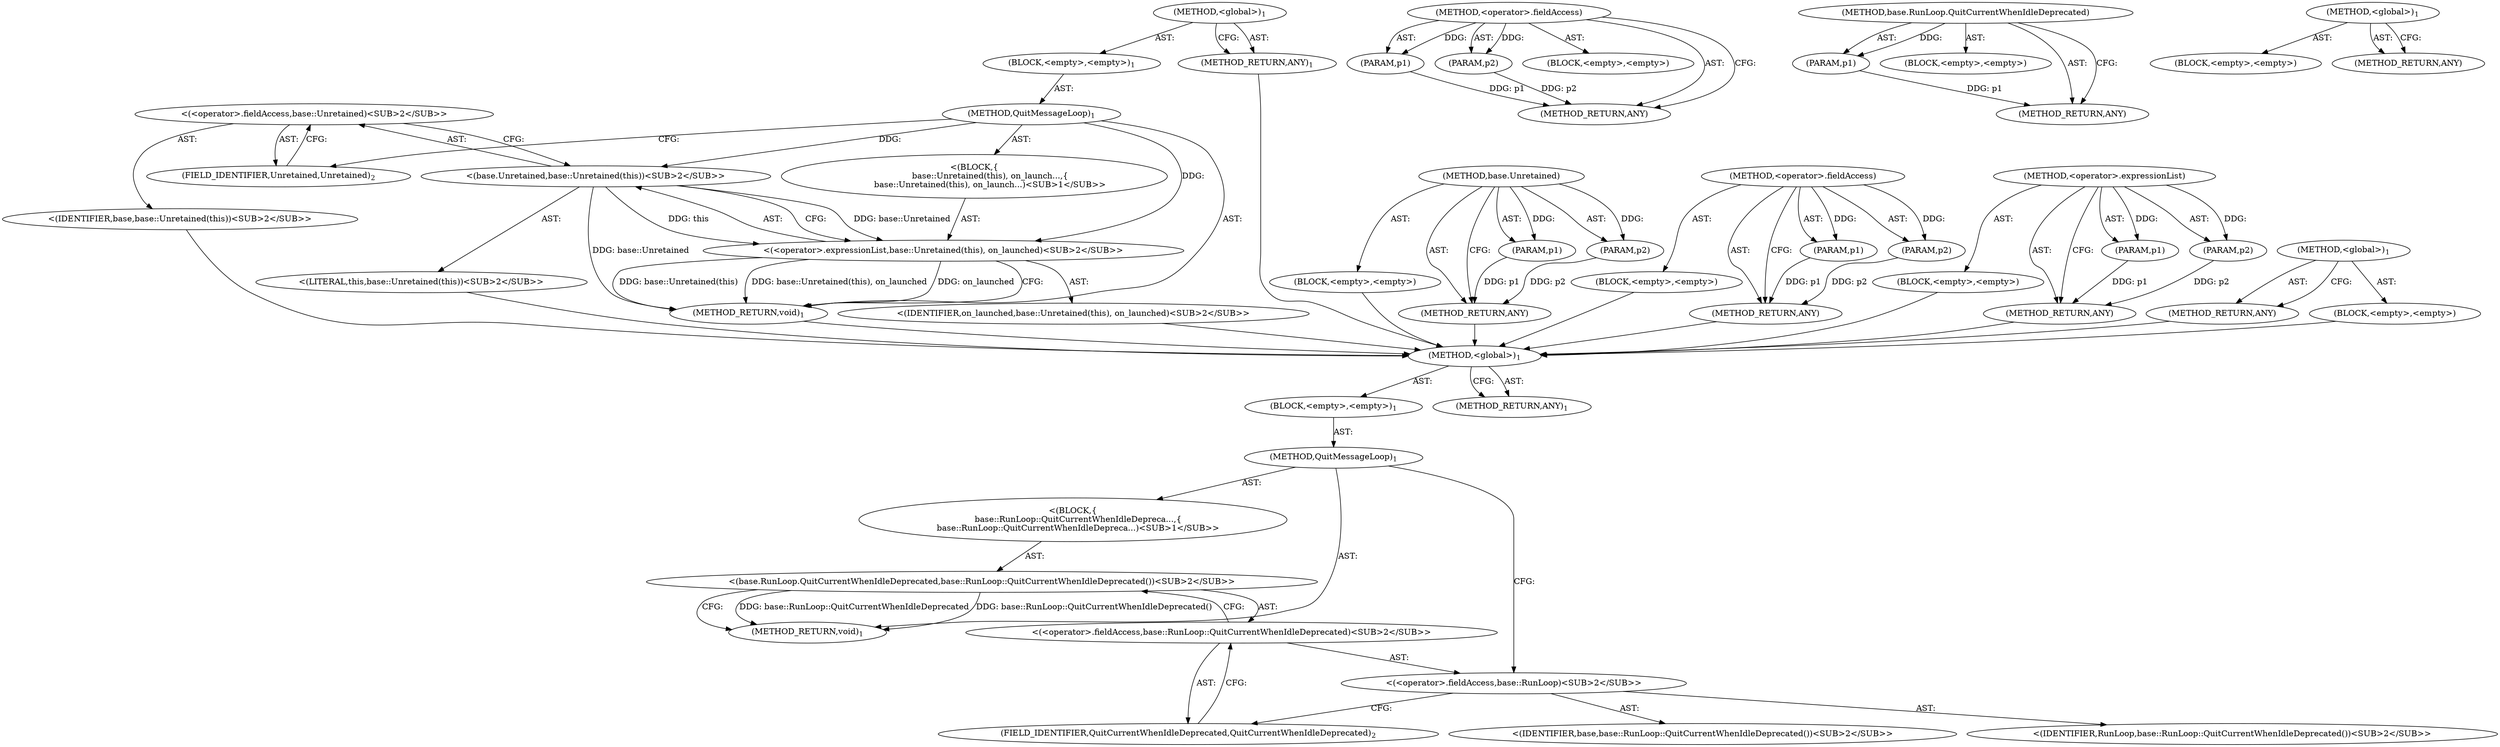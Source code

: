digraph "&lt;global&gt;" {
vulnerable_6 [label=<(METHOD,&lt;global&gt;)<SUB>1</SUB>>];
vulnerable_7 [label=<(BLOCK,&lt;empty&gt;,&lt;empty&gt;)<SUB>1</SUB>>];
vulnerable_8 [label=<(METHOD,QuitMessageLoop)<SUB>1</SUB>>];
vulnerable_9 [label="<(BLOCK,{
    base::RunLoop::QuitCurrentWhenIdleDepreca...,{
    base::RunLoop::QuitCurrentWhenIdleDepreca...)<SUB>1</SUB>>"];
vulnerable_10 [label="<(base.RunLoop.QuitCurrentWhenIdleDeprecated,base::RunLoop::QuitCurrentWhenIdleDeprecated())<SUB>2</SUB>>"];
vulnerable_11 [label="<(&lt;operator&gt;.fieldAccess,base::RunLoop::QuitCurrentWhenIdleDeprecated)<SUB>2</SUB>>"];
vulnerable_12 [label="<(&lt;operator&gt;.fieldAccess,base::RunLoop)<SUB>2</SUB>>"];
vulnerable_13 [label="<(IDENTIFIER,base,base::RunLoop::QuitCurrentWhenIdleDeprecated())<SUB>2</SUB>>"];
vulnerable_14 [label="<(IDENTIFIER,RunLoop,base::RunLoop::QuitCurrentWhenIdleDeprecated())<SUB>2</SUB>>"];
vulnerable_15 [label=<(FIELD_IDENTIFIER,QuitCurrentWhenIdleDeprecated,QuitCurrentWhenIdleDeprecated)<SUB>2</SUB>>];
vulnerable_16 [label=<(METHOD_RETURN,void)<SUB>1</SUB>>];
vulnerable_18 [label=<(METHOD_RETURN,ANY)<SUB>1</SUB>>];
vulnerable_37 [label=<(METHOD,&lt;operator&gt;.fieldAccess)>];
vulnerable_38 [label=<(PARAM,p1)>];
vulnerable_39 [label=<(PARAM,p2)>];
vulnerable_40 [label=<(BLOCK,&lt;empty&gt;,&lt;empty&gt;)>];
vulnerable_41 [label=<(METHOD_RETURN,ANY)>];
vulnerable_33 [label=<(METHOD,base.RunLoop.QuitCurrentWhenIdleDeprecated)>];
vulnerable_34 [label=<(PARAM,p1)>];
vulnerable_35 [label=<(BLOCK,&lt;empty&gt;,&lt;empty&gt;)>];
vulnerable_36 [label=<(METHOD_RETURN,ANY)>];
vulnerable_27 [label=<(METHOD,&lt;global&gt;)<SUB>1</SUB>>];
vulnerable_28 [label=<(BLOCK,&lt;empty&gt;,&lt;empty&gt;)>];
vulnerable_29 [label=<(METHOD_RETURN,ANY)>];
fixed_6 [label=<(METHOD,&lt;global&gt;)<SUB>1</SUB>>];
fixed_7 [label=<(BLOCK,&lt;empty&gt;,&lt;empty&gt;)<SUB>1</SUB>>];
fixed_8 [label=<(METHOD,QuitMessageLoop)<SUB>1</SUB>>];
fixed_9 [label="<(BLOCK,{
            base::Unretained(this), on_launch...,{
            base::Unretained(this), on_launch...)<SUB>1</SUB>>"];
fixed_10 [label="<(&lt;operator&gt;.expressionList,base::Unretained(this), on_launched)<SUB>2</SUB>>"];
fixed_11 [label="<(base.Unretained,base::Unretained(this))<SUB>2</SUB>>"];
fixed_12 [label="<(&lt;operator&gt;.fieldAccess,base::Unretained)<SUB>2</SUB>>"];
fixed_13 [label="<(IDENTIFIER,base,base::Unretained(this))<SUB>2</SUB>>"];
fixed_14 [label=<(FIELD_IDENTIFIER,Unretained,Unretained)<SUB>2</SUB>>];
fixed_15 [label="<(LITERAL,this,base::Unretained(this))<SUB>2</SUB>>"];
fixed_16 [label="<(IDENTIFIER,on_launched,base::Unretained(this), on_launched)<SUB>2</SUB>>"];
fixed_17 [label=<(METHOD_RETURN,void)<SUB>1</SUB>>];
fixed_19 [label=<(METHOD_RETURN,ANY)<SUB>1</SUB>>];
fixed_37 [label=<(METHOD,base.Unretained)>];
fixed_38 [label=<(PARAM,p1)>];
fixed_39 [label=<(PARAM,p2)>];
fixed_40 [label=<(BLOCK,&lt;empty&gt;,&lt;empty&gt;)>];
fixed_41 [label=<(METHOD_RETURN,ANY)>];
fixed_42 [label=<(METHOD,&lt;operator&gt;.fieldAccess)>];
fixed_43 [label=<(PARAM,p1)>];
fixed_44 [label=<(PARAM,p2)>];
fixed_45 [label=<(BLOCK,&lt;empty&gt;,&lt;empty&gt;)>];
fixed_46 [label=<(METHOD_RETURN,ANY)>];
fixed_32 [label=<(METHOD,&lt;operator&gt;.expressionList)>];
fixed_33 [label=<(PARAM,p1)>];
fixed_34 [label=<(PARAM,p2)>];
fixed_35 [label=<(BLOCK,&lt;empty&gt;,&lt;empty&gt;)>];
fixed_36 [label=<(METHOD_RETURN,ANY)>];
fixed_26 [label=<(METHOD,&lt;global&gt;)<SUB>1</SUB>>];
fixed_27 [label=<(BLOCK,&lt;empty&gt;,&lt;empty&gt;)>];
fixed_28 [label=<(METHOD_RETURN,ANY)>];
vulnerable_6 -> vulnerable_7  [key=0, label="AST: "];
vulnerable_6 -> vulnerable_18  [key=0, label="AST: "];
vulnerable_6 -> vulnerable_18  [key=1, label="CFG: "];
vulnerable_7 -> vulnerable_8  [key=0, label="AST: "];
vulnerable_8 -> vulnerable_9  [key=0, label="AST: "];
vulnerable_8 -> vulnerable_16  [key=0, label="AST: "];
vulnerable_8 -> vulnerable_12  [key=0, label="CFG: "];
vulnerable_9 -> vulnerable_10  [key=0, label="AST: "];
vulnerable_10 -> vulnerable_11  [key=0, label="AST: "];
vulnerable_10 -> vulnerable_16  [key=0, label="CFG: "];
vulnerable_10 -> vulnerable_16  [key=1, label="DDG: base::RunLoop::QuitCurrentWhenIdleDeprecated"];
vulnerable_10 -> vulnerable_16  [key=2, label="DDG: base::RunLoop::QuitCurrentWhenIdleDeprecated()"];
vulnerable_11 -> vulnerable_12  [key=0, label="AST: "];
vulnerable_11 -> vulnerable_15  [key=0, label="AST: "];
vulnerable_11 -> vulnerable_10  [key=0, label="CFG: "];
vulnerable_12 -> vulnerable_13  [key=0, label="AST: "];
vulnerable_12 -> vulnerable_14  [key=0, label="AST: "];
vulnerable_12 -> vulnerable_15  [key=0, label="CFG: "];
vulnerable_15 -> vulnerable_11  [key=0, label="CFG: "];
vulnerable_37 -> vulnerable_38  [key=0, label="AST: "];
vulnerable_37 -> vulnerable_38  [key=1, label="DDG: "];
vulnerable_37 -> vulnerable_40  [key=0, label="AST: "];
vulnerable_37 -> vulnerable_39  [key=0, label="AST: "];
vulnerable_37 -> vulnerable_39  [key=1, label="DDG: "];
vulnerable_37 -> vulnerable_41  [key=0, label="AST: "];
vulnerable_37 -> vulnerable_41  [key=1, label="CFG: "];
vulnerable_38 -> vulnerable_41  [key=0, label="DDG: p1"];
vulnerable_39 -> vulnerable_41  [key=0, label="DDG: p2"];
vulnerable_33 -> vulnerable_34  [key=0, label="AST: "];
vulnerable_33 -> vulnerable_34  [key=1, label="DDG: "];
vulnerable_33 -> vulnerable_35  [key=0, label="AST: "];
vulnerable_33 -> vulnerable_36  [key=0, label="AST: "];
vulnerable_33 -> vulnerable_36  [key=1, label="CFG: "];
vulnerable_34 -> vulnerable_36  [key=0, label="DDG: p1"];
vulnerable_27 -> vulnerable_28  [key=0, label="AST: "];
vulnerable_27 -> vulnerable_29  [key=0, label="AST: "];
vulnerable_27 -> vulnerable_29  [key=1, label="CFG: "];
fixed_6 -> fixed_7  [key=0, label="AST: "];
fixed_6 -> fixed_19  [key=0, label="AST: "];
fixed_6 -> fixed_19  [key=1, label="CFG: "];
fixed_7 -> fixed_8  [key=0, label="AST: "];
fixed_8 -> fixed_9  [key=0, label="AST: "];
fixed_8 -> fixed_17  [key=0, label="AST: "];
fixed_8 -> fixed_14  [key=0, label="CFG: "];
fixed_8 -> fixed_10  [key=0, label="DDG: "];
fixed_8 -> fixed_11  [key=0, label="DDG: "];
fixed_9 -> fixed_10  [key=0, label="AST: "];
fixed_10 -> fixed_11  [key=0, label="AST: "];
fixed_10 -> fixed_16  [key=0, label="AST: "];
fixed_10 -> fixed_17  [key=0, label="CFG: "];
fixed_10 -> fixed_17  [key=1, label="DDG: base::Unretained(this)"];
fixed_10 -> fixed_17  [key=2, label="DDG: base::Unretained(this), on_launched"];
fixed_10 -> fixed_17  [key=3, label="DDG: on_launched"];
fixed_11 -> fixed_12  [key=0, label="AST: "];
fixed_11 -> fixed_15  [key=0, label="AST: "];
fixed_11 -> fixed_10  [key=0, label="CFG: "];
fixed_11 -> fixed_10  [key=1, label="DDG: base::Unretained"];
fixed_11 -> fixed_10  [key=2, label="DDG: this"];
fixed_11 -> fixed_17  [key=0, label="DDG: base::Unretained"];
fixed_12 -> fixed_13  [key=0, label="AST: "];
fixed_12 -> fixed_14  [key=0, label="AST: "];
fixed_12 -> fixed_11  [key=0, label="CFG: "];
fixed_13 -> vulnerable_6  [key=0];
fixed_14 -> fixed_12  [key=0, label="CFG: "];
fixed_15 -> vulnerable_6  [key=0];
fixed_16 -> vulnerable_6  [key=0];
fixed_17 -> vulnerable_6  [key=0];
fixed_19 -> vulnerable_6  [key=0];
fixed_37 -> fixed_38  [key=0, label="AST: "];
fixed_37 -> fixed_38  [key=1, label="DDG: "];
fixed_37 -> fixed_40  [key=0, label="AST: "];
fixed_37 -> fixed_39  [key=0, label="AST: "];
fixed_37 -> fixed_39  [key=1, label="DDG: "];
fixed_37 -> fixed_41  [key=0, label="AST: "];
fixed_37 -> fixed_41  [key=1, label="CFG: "];
fixed_38 -> fixed_41  [key=0, label="DDG: p1"];
fixed_39 -> fixed_41  [key=0, label="DDG: p2"];
fixed_40 -> vulnerable_6  [key=0];
fixed_41 -> vulnerable_6  [key=0];
fixed_42 -> fixed_43  [key=0, label="AST: "];
fixed_42 -> fixed_43  [key=1, label="DDG: "];
fixed_42 -> fixed_45  [key=0, label="AST: "];
fixed_42 -> fixed_44  [key=0, label="AST: "];
fixed_42 -> fixed_44  [key=1, label="DDG: "];
fixed_42 -> fixed_46  [key=0, label="AST: "];
fixed_42 -> fixed_46  [key=1, label="CFG: "];
fixed_43 -> fixed_46  [key=0, label="DDG: p1"];
fixed_44 -> fixed_46  [key=0, label="DDG: p2"];
fixed_45 -> vulnerable_6  [key=0];
fixed_46 -> vulnerable_6  [key=0];
fixed_32 -> fixed_33  [key=0, label="AST: "];
fixed_32 -> fixed_33  [key=1, label="DDG: "];
fixed_32 -> fixed_35  [key=0, label="AST: "];
fixed_32 -> fixed_34  [key=0, label="AST: "];
fixed_32 -> fixed_34  [key=1, label="DDG: "];
fixed_32 -> fixed_36  [key=0, label="AST: "];
fixed_32 -> fixed_36  [key=1, label="CFG: "];
fixed_33 -> fixed_36  [key=0, label="DDG: p1"];
fixed_34 -> fixed_36  [key=0, label="DDG: p2"];
fixed_35 -> vulnerable_6  [key=0];
fixed_36 -> vulnerable_6  [key=0];
fixed_26 -> fixed_27  [key=0, label="AST: "];
fixed_26 -> fixed_28  [key=0, label="AST: "];
fixed_26 -> fixed_28  [key=1, label="CFG: "];
fixed_27 -> vulnerable_6  [key=0];
fixed_28 -> vulnerable_6  [key=0];
}

